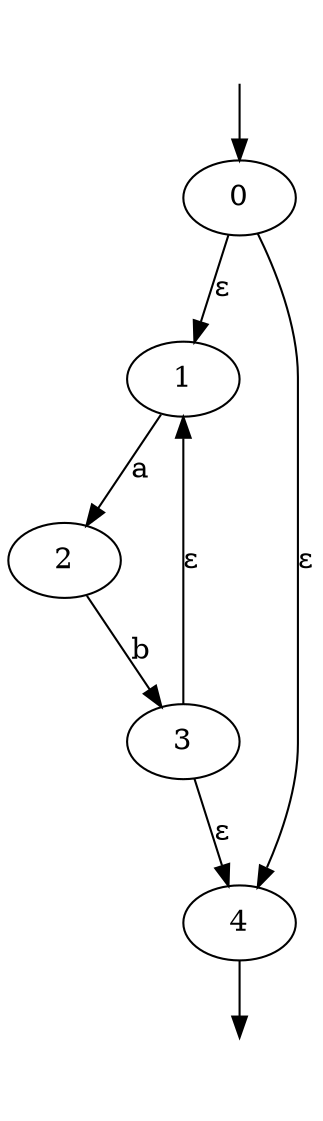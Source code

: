 digraph {
initial [shape = none, label = ""]
final [shape = none, label = ""]
initial->0
1->2 [label=a]
2->3 [label=b]
0->1 [label="ε"]
3->4 [label="ε"]
3->1 [label="ε"]
0->4 [label="ε"]
4->final
}
